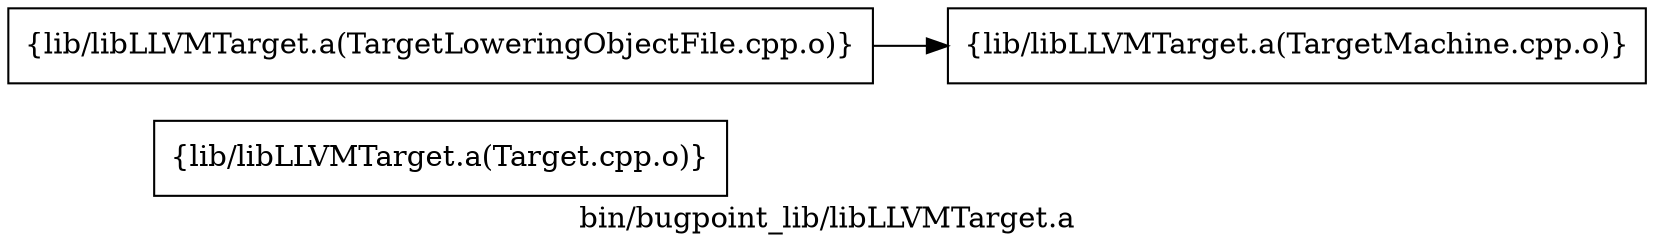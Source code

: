 digraph "bin/bugpoint_lib/libLLVMTarget.a" {
	label="bin/bugpoint_lib/libLLVMTarget.a";
	rankdir=LR;

	Node0x560f26cff638 [shape=record,shape=box,group=0,label="{lib/libLLVMTarget.a(Target.cpp.o)}"];
	Node0x560f26cfd1a8 [shape=record,shape=box,group=0,label="{lib/libLLVMTarget.a(TargetMachine.cpp.o)}"];
	Node0x560f26cff2c8 [shape=record,shape=box,group=0,label="{lib/libLLVMTarget.a(TargetLoweringObjectFile.cpp.o)}"];
	Node0x560f26cff2c8 -> Node0x560f26cfd1a8;
}
